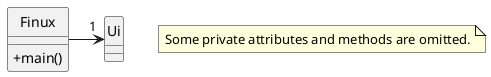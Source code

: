 @startuml
hide circle
skinparam monochrome false
skinparam classAttributeIconSize 0

note "Some private attributes and methods are omitted." as N1

class Finux {

    +main()
}

class Ui {
}

Finux -> "1"Ui

@enduml
